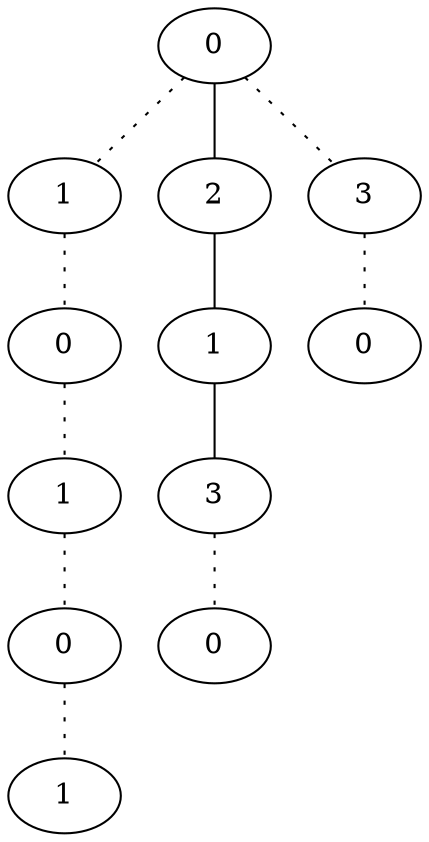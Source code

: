 graph {
a0[label=0];
a1[label=1];
a2[label=0];
a3[label=1];
a4[label=0];
a5[label=1];
a6[label=2];
a7[label=1];
a8[label=3];
a9[label=0];
a10[label=3];
a11[label=0];
a0 -- a1 [style=dotted];
a0 -- a6;
a0 -- a10 [style=dotted];
a1 -- a2 [style=dotted];
a2 -- a3 [style=dotted];
a3 -- a4 [style=dotted];
a4 -- a5 [style=dotted];
a6 -- a7;
a7 -- a8;
a8 -- a9 [style=dotted];
a10 -- a11 [style=dotted];
}
